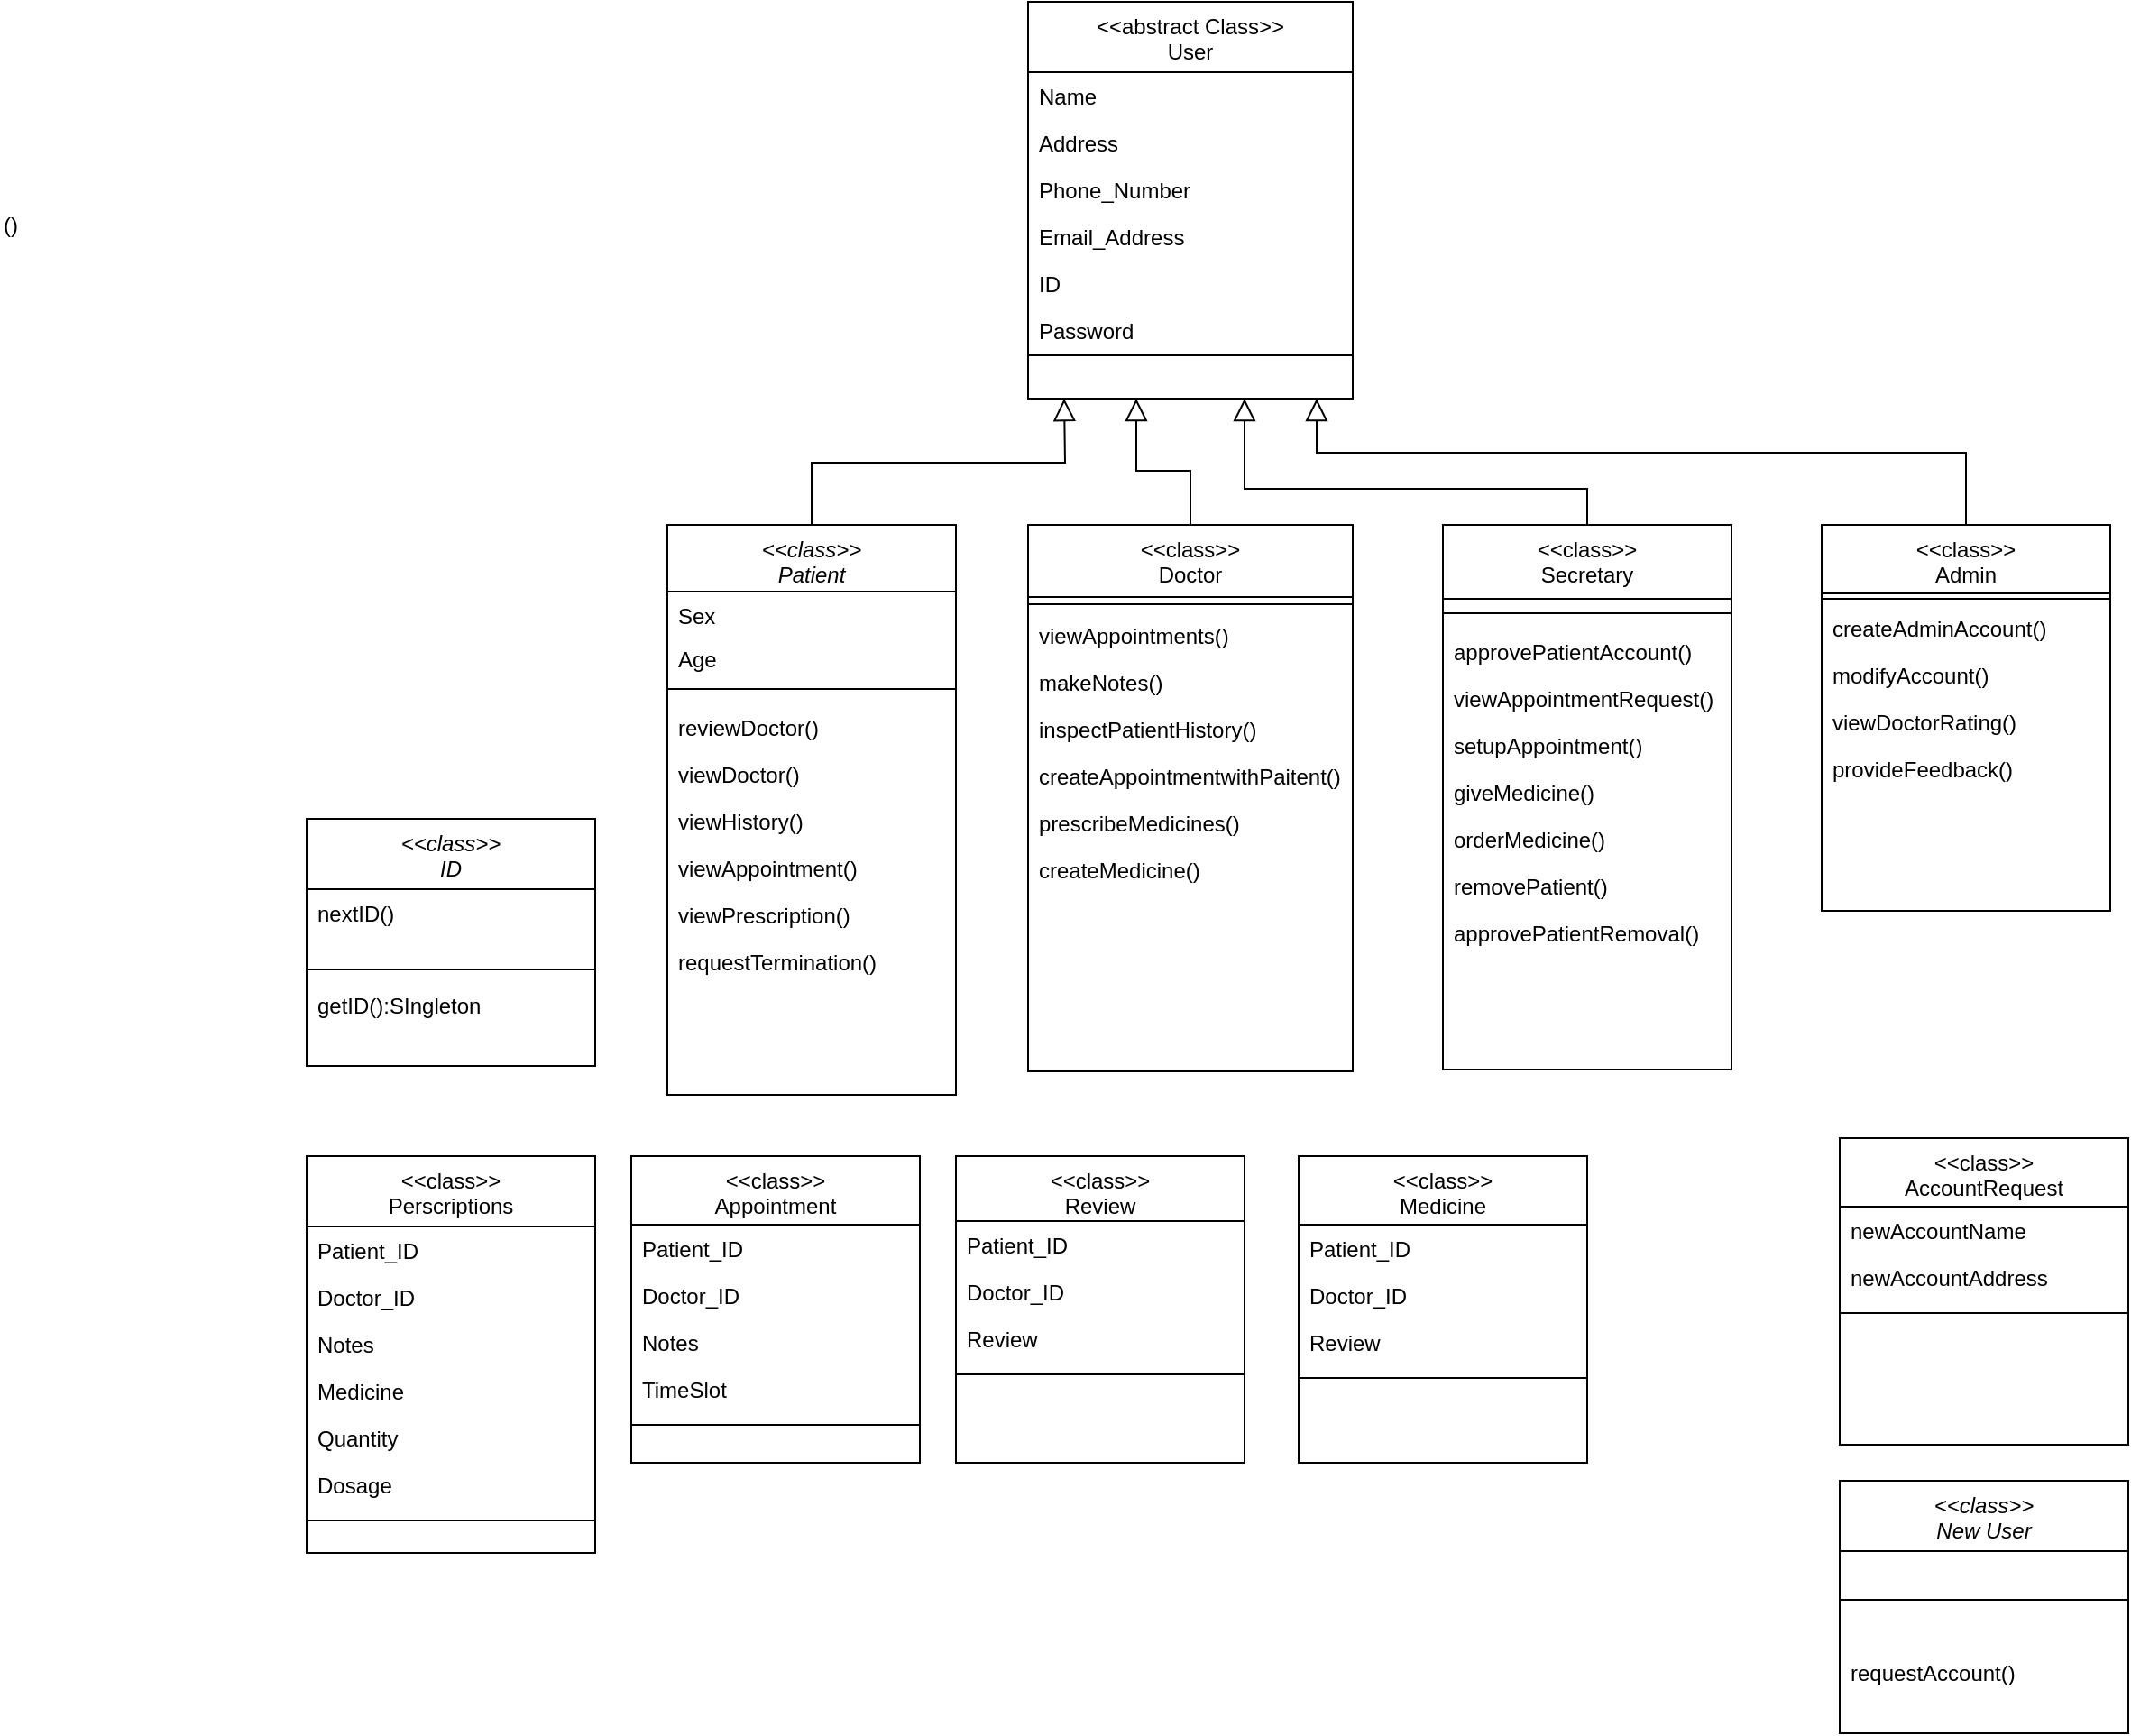 <mxfile version="12.4.9" type="device"><diagram id="C5RBs43oDa-KdzZeNtuy" name="Page-1"><mxGraphModel dx="2222" dy="1145" grid="1" gridSize="10" guides="1" tooltips="1" connect="1" arrows="1" fold="1" page="0" pageScale="1" pageWidth="827" pageHeight="1169" math="0" shadow="0"><root><mxCell id="WIyWlLk6GJQsqaUBKTNV-0"/><mxCell id="WIyWlLk6GJQsqaUBKTNV-1" parent="WIyWlLk6GJQsqaUBKTNV-0"/><mxCell id="ZJnkqC-LDZO8bb2-KpBC-83" style="edgeStyle=orthogonalEdgeStyle;rounded=0;orthogonalLoop=1;jettySize=auto;html=1;exitX=0.5;exitY=0;exitDx=0;exitDy=0;endArrow=block;endFill=0;startSize=8;endSize=10;" edge="1" parent="WIyWlLk6GJQsqaUBKTNV-1" source="zkfFHV4jXpPFQw0GAbJ--0"><mxGeometry relative="1" as="geometry"><mxPoint y="-40" as="targetPoint"/></mxGeometry></mxCell><mxCell id="zkfFHV4jXpPFQw0GAbJ--0" value="&lt;&lt;class&gt;&gt;&#10;Patient" style="swimlane;fontStyle=2;align=center;verticalAlign=top;childLayout=stackLayout;horizontal=1;startSize=37;horizontalStack=0;resizeParent=1;resizeLast=0;collapsible=1;marginBottom=0;rounded=0;shadow=0;strokeWidth=1;" parent="WIyWlLk6GJQsqaUBKTNV-1" vertex="1"><mxGeometry x="-220" y="30" width="160" height="316" as="geometry"><mxRectangle x="230" y="140" width="160" height="26" as="alternateBounds"/></mxGeometry></mxCell><mxCell id="zkfFHV4jXpPFQw0GAbJ--3" value="Sex" style="text;align=left;verticalAlign=top;spacingLeft=4;spacingRight=4;overflow=hidden;rotatable=0;points=[[0,0.5],[1,0.5]];portConstraint=eastwest;rounded=0;shadow=0;html=0;" parent="zkfFHV4jXpPFQw0GAbJ--0" vertex="1"><mxGeometry y="37" width="160" height="24" as="geometry"/></mxCell><mxCell id="ZJnkqC-LDZO8bb2-KpBC-3" value="Age" style="text;align=left;verticalAlign=top;spacingLeft=4;spacingRight=4;overflow=hidden;rotatable=0;points=[[0,0.5],[1,0.5]];portConstraint=eastwest;rounded=0;shadow=0;html=0;" vertex="1" parent="zkfFHV4jXpPFQw0GAbJ--0"><mxGeometry y="61" width="160" height="22" as="geometry"/></mxCell><mxCell id="zkfFHV4jXpPFQw0GAbJ--4" value="" style="line;html=1;strokeWidth=1;align=left;verticalAlign=middle;spacingTop=-1;spacingLeft=3;spacingRight=3;rotatable=0;labelPosition=right;points=[];portConstraint=eastwest;" parent="zkfFHV4jXpPFQw0GAbJ--0" vertex="1"><mxGeometry y="83" width="160" height="16" as="geometry"/></mxCell><mxCell id="zkfFHV4jXpPFQw0GAbJ--5" value="reviewDoctor()" style="text;align=left;verticalAlign=top;spacingLeft=4;spacingRight=4;overflow=hidden;rotatable=0;points=[[0,0.5],[1,0.5]];portConstraint=eastwest;" parent="zkfFHV4jXpPFQw0GAbJ--0" vertex="1"><mxGeometry y="99" width="160" height="26" as="geometry"/></mxCell><mxCell id="ZJnkqC-LDZO8bb2-KpBC-52" value="viewDoctor()" style="text;align=left;verticalAlign=top;spacingLeft=4;spacingRight=4;overflow=hidden;rotatable=0;points=[[0,0.5],[1,0.5]];portConstraint=eastwest;" vertex="1" parent="zkfFHV4jXpPFQw0GAbJ--0"><mxGeometry y="125" width="160" height="26" as="geometry"/></mxCell><mxCell id="ZJnkqC-LDZO8bb2-KpBC-53" value="viewHistory()" style="text;align=left;verticalAlign=top;spacingLeft=4;spacingRight=4;overflow=hidden;rotatable=0;points=[[0,0.5],[1,0.5]];portConstraint=eastwest;" vertex="1" parent="zkfFHV4jXpPFQw0GAbJ--0"><mxGeometry y="151" width="160" height="26" as="geometry"/></mxCell><mxCell id="ZJnkqC-LDZO8bb2-KpBC-54" value="viewAppointment()" style="text;align=left;verticalAlign=top;spacingLeft=4;spacingRight=4;overflow=hidden;rotatable=0;points=[[0,0.5],[1,0.5]];portConstraint=eastwest;" vertex="1" parent="zkfFHV4jXpPFQw0GAbJ--0"><mxGeometry y="177" width="160" height="26" as="geometry"/></mxCell><mxCell id="ZJnkqC-LDZO8bb2-KpBC-55" value="viewPrescription()" style="text;align=left;verticalAlign=top;spacingLeft=4;spacingRight=4;overflow=hidden;rotatable=0;points=[[0,0.5],[1,0.5]];portConstraint=eastwest;" vertex="1" parent="zkfFHV4jXpPFQw0GAbJ--0"><mxGeometry y="203" width="160" height="26" as="geometry"/></mxCell><mxCell id="ZJnkqC-LDZO8bb2-KpBC-56" value="requestTermination()" style="text;align=left;verticalAlign=top;spacingLeft=4;spacingRight=4;overflow=hidden;rotatable=0;points=[[0,0.5],[1,0.5]];portConstraint=eastwest;" vertex="1" parent="zkfFHV4jXpPFQw0GAbJ--0"><mxGeometry y="229" width="160" height="26" as="geometry"/></mxCell><mxCell id="zkfFHV4jXpPFQw0GAbJ--6" value="&lt;&lt;class&gt;&gt;&#10;Secretary" style="swimlane;fontStyle=0;align=center;verticalAlign=top;childLayout=stackLayout;horizontal=1;startSize=41;horizontalStack=0;resizeParent=1;resizeLast=0;collapsible=1;marginBottom=0;rounded=0;shadow=0;strokeWidth=1;" parent="WIyWlLk6GJQsqaUBKTNV-1" vertex="1"><mxGeometry x="210" y="30" width="160" height="302" as="geometry"><mxRectangle x="130" y="380" width="160" height="26" as="alternateBounds"/></mxGeometry></mxCell><mxCell id="zkfFHV4jXpPFQw0GAbJ--9" value="" style="line;html=1;strokeWidth=1;align=left;verticalAlign=middle;spacingTop=-1;spacingLeft=3;spacingRight=3;rotatable=0;labelPosition=right;points=[];portConstraint=eastwest;" parent="zkfFHV4jXpPFQw0GAbJ--6" vertex="1"><mxGeometry y="41" width="160" height="16" as="geometry"/></mxCell><mxCell id="ZJnkqC-LDZO8bb2-KpBC-62" value="approvePatientAccount()" style="text;align=left;verticalAlign=top;spacingLeft=4;spacingRight=4;overflow=hidden;rotatable=0;points=[[0,0.5],[1,0.5]];portConstraint=eastwest;rounded=0;shadow=0;html=0;" vertex="1" parent="zkfFHV4jXpPFQw0GAbJ--6"><mxGeometry y="57" width="160" height="26" as="geometry"/></mxCell><mxCell id="ZJnkqC-LDZO8bb2-KpBC-63" value="viewAppointmentRequest()" style="text;align=left;verticalAlign=top;spacingLeft=4;spacingRight=4;overflow=hidden;rotatable=0;points=[[0,0.5],[1,0.5]];portConstraint=eastwest;rounded=0;shadow=0;html=0;" vertex="1" parent="zkfFHV4jXpPFQw0GAbJ--6"><mxGeometry y="83" width="160" height="26" as="geometry"/></mxCell><mxCell id="ZJnkqC-LDZO8bb2-KpBC-64" value="setupAppointment()" style="text;align=left;verticalAlign=top;spacingLeft=4;spacingRight=4;overflow=hidden;rotatable=0;points=[[0,0.5],[1,0.5]];portConstraint=eastwest;rounded=0;shadow=0;html=0;" vertex="1" parent="zkfFHV4jXpPFQw0GAbJ--6"><mxGeometry y="109" width="160" height="26" as="geometry"/></mxCell><mxCell id="ZJnkqC-LDZO8bb2-KpBC-65" value="giveMedicine()" style="text;align=left;verticalAlign=top;spacingLeft=4;spacingRight=4;overflow=hidden;rotatable=0;points=[[0,0.5],[1,0.5]];portConstraint=eastwest;rounded=0;shadow=0;html=0;" vertex="1" parent="zkfFHV4jXpPFQw0GAbJ--6"><mxGeometry y="135" width="160" height="26" as="geometry"/></mxCell><mxCell id="ZJnkqC-LDZO8bb2-KpBC-66" value="orderMedicine()" style="text;align=left;verticalAlign=top;spacingLeft=4;spacingRight=4;overflow=hidden;rotatable=0;points=[[0,0.5],[1,0.5]];portConstraint=eastwest;rounded=0;shadow=0;html=0;" vertex="1" parent="zkfFHV4jXpPFQw0GAbJ--6"><mxGeometry y="161" width="160" height="26" as="geometry"/></mxCell><mxCell id="ZJnkqC-LDZO8bb2-KpBC-67" value="removePatient()" style="text;align=left;verticalAlign=top;spacingLeft=4;spacingRight=4;overflow=hidden;rotatable=0;points=[[0,0.5],[1,0.5]];portConstraint=eastwest;rounded=0;shadow=0;html=0;" vertex="1" parent="zkfFHV4jXpPFQw0GAbJ--6"><mxGeometry y="187" width="160" height="26" as="geometry"/></mxCell><mxCell id="ZJnkqC-LDZO8bb2-KpBC-68" value="approvePatientRemoval()" style="text;align=left;verticalAlign=top;spacingLeft=4;spacingRight=4;overflow=hidden;rotatable=0;points=[[0,0.5],[1,0.5]];portConstraint=eastwest;rounded=0;shadow=0;html=0;" vertex="1" parent="zkfFHV4jXpPFQw0GAbJ--6"><mxGeometry y="213" width="160" height="26" as="geometry"/></mxCell><mxCell id="zkfFHV4jXpPFQw0GAbJ--13" value="&lt;&lt;class&gt;&gt;&#10;Admin" style="swimlane;fontStyle=0;align=center;verticalAlign=top;childLayout=stackLayout;horizontal=1;startSize=38;horizontalStack=0;resizeParent=1;resizeLast=0;collapsible=1;marginBottom=0;rounded=0;shadow=0;strokeWidth=1;" parent="WIyWlLk6GJQsqaUBKTNV-1" vertex="1"><mxGeometry x="420" y="30" width="160" height="214" as="geometry"><mxRectangle x="340" y="380" width="170" height="26" as="alternateBounds"/></mxGeometry></mxCell><mxCell id="zkfFHV4jXpPFQw0GAbJ--15" value="" style="line;html=1;strokeWidth=1;align=left;verticalAlign=middle;spacingTop=-1;spacingLeft=3;spacingRight=3;rotatable=0;labelPosition=right;points=[];portConstraint=eastwest;" parent="zkfFHV4jXpPFQw0GAbJ--13" vertex="1"><mxGeometry y="38" width="160" height="6" as="geometry"/></mxCell><mxCell id="ZJnkqC-LDZO8bb2-KpBC-58" value="createAdminAccount()" style="text;align=left;verticalAlign=top;spacingLeft=4;spacingRight=4;overflow=hidden;rotatable=0;points=[[0,0.5],[1,0.5]];portConstraint=eastwest;rounded=0;shadow=0;html=0;" vertex="1" parent="zkfFHV4jXpPFQw0GAbJ--13"><mxGeometry y="44" width="160" height="26" as="geometry"/></mxCell><mxCell id="ZJnkqC-LDZO8bb2-KpBC-59" value="modifyAccount()" style="text;align=left;verticalAlign=top;spacingLeft=4;spacingRight=4;overflow=hidden;rotatable=0;points=[[0,0.5],[1,0.5]];portConstraint=eastwest;rounded=0;shadow=0;html=0;" vertex="1" parent="zkfFHV4jXpPFQw0GAbJ--13"><mxGeometry y="70" width="160" height="26" as="geometry"/></mxCell><mxCell id="ZJnkqC-LDZO8bb2-KpBC-60" value="viewDoctorRating()" style="text;align=left;verticalAlign=top;spacingLeft=4;spacingRight=4;overflow=hidden;rotatable=0;points=[[0,0.5],[1,0.5]];portConstraint=eastwest;rounded=0;shadow=0;html=0;" vertex="1" parent="zkfFHV4jXpPFQw0GAbJ--13"><mxGeometry y="96" width="160" height="26" as="geometry"/></mxCell><mxCell id="ZJnkqC-LDZO8bb2-KpBC-61" value="provideFeedback()" style="text;align=left;verticalAlign=top;spacingLeft=4;spacingRight=4;overflow=hidden;rotatable=0;points=[[0,0.5],[1,0.5]];portConstraint=eastwest;rounded=0;shadow=0;html=0;" vertex="1" parent="zkfFHV4jXpPFQw0GAbJ--13"><mxGeometry y="122" width="160" height="26" as="geometry"/></mxCell><mxCell id="zkfFHV4jXpPFQw0GAbJ--17" value="&lt;&lt;class&gt;&gt;&#10;Doctor" style="swimlane;fontStyle=0;align=center;verticalAlign=top;childLayout=stackLayout;horizontal=1;startSize=40;horizontalStack=0;resizeParent=1;resizeLast=0;collapsible=1;marginBottom=0;rounded=0;shadow=0;strokeWidth=1;" parent="WIyWlLk6GJQsqaUBKTNV-1" vertex="1"><mxGeometry x="-20" y="30" width="180" height="303" as="geometry"><mxRectangle x="550" y="140" width="160" height="26" as="alternateBounds"/></mxGeometry></mxCell><mxCell id="zkfFHV4jXpPFQw0GAbJ--23" value="" style="line;html=1;strokeWidth=1;align=left;verticalAlign=middle;spacingTop=-1;spacingLeft=3;spacingRight=3;rotatable=0;labelPosition=right;points=[];portConstraint=eastwest;" parent="zkfFHV4jXpPFQw0GAbJ--17" vertex="1"><mxGeometry y="40" width="180" height="8" as="geometry"/></mxCell><mxCell id="ZJnkqC-LDZO8bb2-KpBC-45" value="viewAppointments()" style="text;align=left;verticalAlign=top;spacingLeft=4;spacingRight=4;overflow=hidden;rotatable=0;points=[[0,0.5],[1,0.5]];portConstraint=eastwest;" vertex="1" parent="zkfFHV4jXpPFQw0GAbJ--17"><mxGeometry y="48" width="180" height="26" as="geometry"/></mxCell><mxCell id="ZJnkqC-LDZO8bb2-KpBC-46" value="makeNotes()" style="text;align=left;verticalAlign=top;spacingLeft=4;spacingRight=4;overflow=hidden;rotatable=0;points=[[0,0.5],[1,0.5]];portConstraint=eastwest;" vertex="1" parent="zkfFHV4jXpPFQw0GAbJ--17"><mxGeometry y="74" width="180" height="26" as="geometry"/></mxCell><mxCell id="ZJnkqC-LDZO8bb2-KpBC-47" value="inspectPatientHistory()" style="text;align=left;verticalAlign=top;spacingLeft=4;spacingRight=4;overflow=hidden;rotatable=0;points=[[0,0.5],[1,0.5]];portConstraint=eastwest;" vertex="1" parent="zkfFHV4jXpPFQw0GAbJ--17"><mxGeometry y="100" width="180" height="26" as="geometry"/></mxCell><mxCell id="ZJnkqC-LDZO8bb2-KpBC-48" value="createAppointmentwithPaitent()" style="text;align=left;verticalAlign=top;spacingLeft=4;spacingRight=4;overflow=hidden;rotatable=0;points=[[0,0.5],[1,0.5]];portConstraint=eastwest;" vertex="1" parent="zkfFHV4jXpPFQw0GAbJ--17"><mxGeometry y="126" width="180" height="26" as="geometry"/></mxCell><mxCell id="ZJnkqC-LDZO8bb2-KpBC-49" value="prescribeMedicines()" style="text;align=left;verticalAlign=top;spacingLeft=4;spacingRight=4;overflow=hidden;rotatable=0;points=[[0,0.5],[1,0.5]];portConstraint=eastwest;" vertex="1" parent="zkfFHV4jXpPFQw0GAbJ--17"><mxGeometry y="152" width="180" height="26" as="geometry"/></mxCell><mxCell id="ZJnkqC-LDZO8bb2-KpBC-51" value="createMedicine()" style="text;align=left;verticalAlign=top;spacingLeft=4;spacingRight=4;overflow=hidden;rotatable=0;points=[[0,0.5],[1,0.5]];portConstraint=eastwest;" vertex="1" parent="zkfFHV4jXpPFQw0GAbJ--17"><mxGeometry y="178" width="180" height="26" as="geometry"/></mxCell><mxCell id="ZJnkqC-LDZO8bb2-KpBC-14" value="&lt;&lt;class&gt;&gt;&#10;Perscriptions" style="swimlane;fontStyle=0;align=center;verticalAlign=top;childLayout=stackLayout;horizontal=1;startSize=39;horizontalStack=0;resizeParent=1;resizeLast=0;collapsible=1;marginBottom=0;rounded=0;shadow=0;strokeWidth=1;" vertex="1" parent="WIyWlLk6GJQsqaUBKTNV-1"><mxGeometry x="-420" y="380" width="160" height="220" as="geometry"><mxRectangle x="550" y="140" width="160" height="26" as="alternateBounds"/></mxGeometry></mxCell><mxCell id="ZJnkqC-LDZO8bb2-KpBC-15" value="Patient_ID" style="text;align=left;verticalAlign=top;spacingLeft=4;spacingRight=4;overflow=hidden;rotatable=0;points=[[0,0.5],[1,0.5]];portConstraint=eastwest;" vertex="1" parent="ZJnkqC-LDZO8bb2-KpBC-14"><mxGeometry y="39" width="160" height="26" as="geometry"/></mxCell><mxCell id="ZJnkqC-LDZO8bb2-KpBC-16" value="Doctor_ID" style="text;align=left;verticalAlign=top;spacingLeft=4;spacingRight=4;overflow=hidden;rotatable=0;points=[[0,0.5],[1,0.5]];portConstraint=eastwest;rounded=0;shadow=0;html=0;" vertex="1" parent="ZJnkqC-LDZO8bb2-KpBC-14"><mxGeometry y="65" width="160" height="26" as="geometry"/></mxCell><mxCell id="ZJnkqC-LDZO8bb2-KpBC-17" value="Notes" style="text;align=left;verticalAlign=top;spacingLeft=4;spacingRight=4;overflow=hidden;rotatable=0;points=[[0,0.5],[1,0.5]];portConstraint=eastwest;rounded=0;shadow=0;html=0;" vertex="1" parent="ZJnkqC-LDZO8bb2-KpBC-14"><mxGeometry y="91" width="160" height="26" as="geometry"/></mxCell><mxCell id="ZJnkqC-LDZO8bb2-KpBC-20" value="Medicine" style="text;align=left;verticalAlign=top;spacingLeft=4;spacingRight=4;overflow=hidden;rotatable=0;points=[[0,0.5],[1,0.5]];portConstraint=eastwest;rounded=0;shadow=0;html=0;" vertex="1" parent="ZJnkqC-LDZO8bb2-KpBC-14"><mxGeometry y="117" width="160" height="26" as="geometry"/></mxCell><mxCell id="ZJnkqC-LDZO8bb2-KpBC-21" value="Quantity" style="text;align=left;verticalAlign=top;spacingLeft=4;spacingRight=4;overflow=hidden;rotatable=0;points=[[0,0.5],[1,0.5]];portConstraint=eastwest;rounded=0;shadow=0;html=0;" vertex="1" parent="ZJnkqC-LDZO8bb2-KpBC-14"><mxGeometry y="143" width="160" height="26" as="geometry"/></mxCell><mxCell id="ZJnkqC-LDZO8bb2-KpBC-22" value="Dosage" style="text;align=left;verticalAlign=top;spacingLeft=4;spacingRight=4;overflow=hidden;rotatable=0;points=[[0,0.5],[1,0.5]];portConstraint=eastwest;rounded=0;shadow=0;html=0;" vertex="1" parent="ZJnkqC-LDZO8bb2-KpBC-14"><mxGeometry y="169" width="160" height="26" as="geometry"/></mxCell><mxCell id="ZJnkqC-LDZO8bb2-KpBC-18" value="" style="line;html=1;strokeWidth=1;align=left;verticalAlign=middle;spacingTop=-1;spacingLeft=3;spacingRight=3;rotatable=0;labelPosition=right;points=[];portConstraint=eastwest;" vertex="1" parent="ZJnkqC-LDZO8bb2-KpBC-14"><mxGeometry y="195" width="160" height="14" as="geometry"/></mxCell><mxCell id="ZJnkqC-LDZO8bb2-KpBC-23" value="&lt;&lt;class&gt;&gt;&#10;Review" style="swimlane;fontStyle=0;align=center;verticalAlign=top;childLayout=stackLayout;horizontal=1;startSize=36;horizontalStack=0;resizeParent=1;resizeLast=0;collapsible=1;marginBottom=0;rounded=0;shadow=0;strokeWidth=1;" vertex="1" parent="WIyWlLk6GJQsqaUBKTNV-1"><mxGeometry x="-60" y="380" width="160" height="170" as="geometry"><mxRectangle x="550" y="140" width="160" height="26" as="alternateBounds"/></mxGeometry></mxCell><mxCell id="ZJnkqC-LDZO8bb2-KpBC-24" value="Patient_ID" style="text;align=left;verticalAlign=top;spacingLeft=4;spacingRight=4;overflow=hidden;rotatable=0;points=[[0,0.5],[1,0.5]];portConstraint=eastwest;" vertex="1" parent="ZJnkqC-LDZO8bb2-KpBC-23"><mxGeometry y="36" width="160" height="26" as="geometry"/></mxCell><mxCell id="ZJnkqC-LDZO8bb2-KpBC-25" value="Doctor_ID" style="text;align=left;verticalAlign=top;spacingLeft=4;spacingRight=4;overflow=hidden;rotatable=0;points=[[0,0.5],[1,0.5]];portConstraint=eastwest;rounded=0;shadow=0;html=0;" vertex="1" parent="ZJnkqC-LDZO8bb2-KpBC-23"><mxGeometry y="62" width="160" height="26" as="geometry"/></mxCell><mxCell id="ZJnkqC-LDZO8bb2-KpBC-26" value="Review" style="text;align=left;verticalAlign=top;spacingLeft=4;spacingRight=4;overflow=hidden;rotatable=0;points=[[0,0.5],[1,0.5]];portConstraint=eastwest;rounded=0;shadow=0;html=0;" vertex="1" parent="ZJnkqC-LDZO8bb2-KpBC-23"><mxGeometry y="88" width="160" height="26" as="geometry"/></mxCell><mxCell id="ZJnkqC-LDZO8bb2-KpBC-30" value="" style="line;html=1;strokeWidth=1;align=left;verticalAlign=middle;spacingTop=-1;spacingLeft=3;spacingRight=3;rotatable=0;labelPosition=right;points=[];portConstraint=eastwest;" vertex="1" parent="ZJnkqC-LDZO8bb2-KpBC-23"><mxGeometry y="114" width="160" height="14" as="geometry"/></mxCell><mxCell id="ZJnkqC-LDZO8bb2-KpBC-31" value="&lt;&lt;class&gt;&gt;&#10;Appointment" style="swimlane;fontStyle=0;align=center;verticalAlign=top;childLayout=stackLayout;horizontal=1;startSize=38;horizontalStack=0;resizeParent=1;resizeLast=0;collapsible=1;marginBottom=0;rounded=0;shadow=0;strokeWidth=1;" vertex="1" parent="WIyWlLk6GJQsqaUBKTNV-1"><mxGeometry x="-240" y="380" width="160" height="170" as="geometry"><mxRectangle x="550" y="140" width="160" height="26" as="alternateBounds"/></mxGeometry></mxCell><mxCell id="ZJnkqC-LDZO8bb2-KpBC-32" value="Patient_ID" style="text;align=left;verticalAlign=top;spacingLeft=4;spacingRight=4;overflow=hidden;rotatable=0;points=[[0,0.5],[1,0.5]];portConstraint=eastwest;" vertex="1" parent="ZJnkqC-LDZO8bb2-KpBC-31"><mxGeometry y="38" width="160" height="26" as="geometry"/></mxCell><mxCell id="ZJnkqC-LDZO8bb2-KpBC-33" value="Doctor_ID" style="text;align=left;verticalAlign=top;spacingLeft=4;spacingRight=4;overflow=hidden;rotatable=0;points=[[0,0.5],[1,0.5]];portConstraint=eastwest;rounded=0;shadow=0;html=0;" vertex="1" parent="ZJnkqC-LDZO8bb2-KpBC-31"><mxGeometry y="64" width="160" height="26" as="geometry"/></mxCell><mxCell id="ZJnkqC-LDZO8bb2-KpBC-34" value="Notes" style="text;align=left;verticalAlign=top;spacingLeft=4;spacingRight=4;overflow=hidden;rotatable=0;points=[[0,0.5],[1,0.5]];portConstraint=eastwest;rounded=0;shadow=0;html=0;" vertex="1" parent="ZJnkqC-LDZO8bb2-KpBC-31"><mxGeometry y="90" width="160" height="26" as="geometry"/></mxCell><mxCell id="ZJnkqC-LDZO8bb2-KpBC-87" value="TimeSlot" style="text;align=left;verticalAlign=top;spacingLeft=4;spacingRight=4;overflow=hidden;rotatable=0;points=[[0,0.5],[1,0.5]];portConstraint=eastwest;rounded=0;shadow=0;html=0;" vertex="1" parent="ZJnkqC-LDZO8bb2-KpBC-31"><mxGeometry y="116" width="160" height="26" as="geometry"/></mxCell><mxCell id="ZJnkqC-LDZO8bb2-KpBC-36" value="" style="line;html=1;strokeWidth=1;align=left;verticalAlign=middle;spacingTop=-1;spacingLeft=3;spacingRight=3;rotatable=0;labelPosition=right;points=[];portConstraint=eastwest;" vertex="1" parent="ZJnkqC-LDZO8bb2-KpBC-31"><mxGeometry y="142" width="160" height="14" as="geometry"/></mxCell><mxCell id="ZJnkqC-LDZO8bb2-KpBC-37" value="&lt;&lt;class&gt;&gt;&#10;New User" style="swimlane;fontStyle=2;align=center;verticalAlign=top;childLayout=stackLayout;horizontal=1;startSize=39;horizontalStack=0;resizeParent=1;resizeLast=0;collapsible=1;marginBottom=0;rounded=0;shadow=0;strokeWidth=1;" vertex="1" parent="WIyWlLk6GJQsqaUBKTNV-1"><mxGeometry x="430" y="560" width="160" height="140" as="geometry"><mxRectangle x="230" y="140" width="160" height="26" as="alternateBounds"/></mxGeometry></mxCell><mxCell id="ZJnkqC-LDZO8bb2-KpBC-43" value="" style="line;html=1;strokeWidth=1;align=left;verticalAlign=middle;spacingTop=-1;spacingLeft=3;spacingRight=3;rotatable=0;labelPosition=right;points=[];portConstraint=eastwest;" vertex="1" parent="ZJnkqC-LDZO8bb2-KpBC-37"><mxGeometry y="39" width="160" height="54" as="geometry"/></mxCell><mxCell id="ZJnkqC-LDZO8bb2-KpBC-44" value="requestAccount()&#10;" style="text;align=left;verticalAlign=top;spacingLeft=4;spacingRight=4;overflow=hidden;rotatable=0;points=[[0,0.5],[1,0.5]];portConstraint=eastwest;" vertex="1" parent="ZJnkqC-LDZO8bb2-KpBC-37"><mxGeometry y="93" width="160" height="38" as="geometry"/></mxCell><mxCell id="ZJnkqC-LDZO8bb2-KpBC-57" value="()" style="text;html=1;" vertex="1" parent="WIyWlLk6GJQsqaUBKTNV-1"><mxGeometry x="-590" y="-150" width="30" height="30" as="geometry"/></mxCell><mxCell id="ZJnkqC-LDZO8bb2-KpBC-69" value="&lt;&lt;abstract Class&gt;&gt;&#10;User" style="swimlane;fontStyle=0;align=center;verticalAlign=top;childLayout=stackLayout;horizontal=1;startSize=39;horizontalStack=0;resizeParent=1;resizeLast=0;collapsible=1;marginBottom=0;rounded=0;shadow=0;strokeWidth=1;" vertex="1" parent="WIyWlLk6GJQsqaUBKTNV-1"><mxGeometry x="-20" y="-260" width="180" height="220" as="geometry"><mxRectangle x="550" y="140" width="160" height="26" as="alternateBounds"/></mxGeometry></mxCell><mxCell id="ZJnkqC-LDZO8bb2-KpBC-70" value="Name" style="text;align=left;verticalAlign=top;spacingLeft=4;spacingRight=4;overflow=hidden;rotatable=0;points=[[0,0.5],[1,0.5]];portConstraint=eastwest;" vertex="1" parent="ZJnkqC-LDZO8bb2-KpBC-69"><mxGeometry y="39" width="180" height="26" as="geometry"/></mxCell><mxCell id="ZJnkqC-LDZO8bb2-KpBC-81" value="Address" style="text;align=left;verticalAlign=top;spacingLeft=4;spacingRight=4;overflow=hidden;rotatable=0;points=[[0,0.5],[1,0.5]];portConstraint=eastwest;" vertex="1" parent="ZJnkqC-LDZO8bb2-KpBC-69"><mxGeometry y="65" width="180" height="26" as="geometry"/></mxCell><mxCell id="ZJnkqC-LDZO8bb2-KpBC-71" value="Phone_Number" style="text;align=left;verticalAlign=top;spacingLeft=4;spacingRight=4;overflow=hidden;rotatable=0;points=[[0,0.5],[1,0.5]];portConstraint=eastwest;rounded=0;shadow=0;html=0;" vertex="1" parent="ZJnkqC-LDZO8bb2-KpBC-69"><mxGeometry y="91" width="180" height="26" as="geometry"/></mxCell><mxCell id="ZJnkqC-LDZO8bb2-KpBC-72" value="Email_Address" style="text;align=left;verticalAlign=top;spacingLeft=4;spacingRight=4;overflow=hidden;rotatable=0;points=[[0,0.5],[1,0.5]];portConstraint=eastwest;rounded=0;shadow=0;html=0;" vertex="1" parent="ZJnkqC-LDZO8bb2-KpBC-69"><mxGeometry y="117" width="180" height="26" as="geometry"/></mxCell><mxCell id="ZJnkqC-LDZO8bb2-KpBC-73" value="ID" style="text;align=left;verticalAlign=top;spacingLeft=4;spacingRight=4;overflow=hidden;rotatable=0;points=[[0,0.5],[1,0.5]];portConstraint=eastwest;rounded=0;shadow=0;html=0;" vertex="1" parent="ZJnkqC-LDZO8bb2-KpBC-69"><mxGeometry y="143" width="180" height="26" as="geometry"/></mxCell><mxCell id="ZJnkqC-LDZO8bb2-KpBC-82" value="Password" style="text;align=left;verticalAlign=top;spacingLeft=4;spacingRight=4;overflow=hidden;rotatable=0;points=[[0,0.5],[1,0.5]];portConstraint=eastwest;rounded=0;shadow=0;html=0;" vertex="1" parent="ZJnkqC-LDZO8bb2-KpBC-69"><mxGeometry y="169" width="180" height="26" as="geometry"/></mxCell><mxCell id="ZJnkqC-LDZO8bb2-KpBC-74" value="" style="line;html=1;strokeWidth=1;align=left;verticalAlign=middle;spacingTop=-1;spacingLeft=3;spacingRight=3;rotatable=0;labelPosition=right;points=[];portConstraint=eastwest;" vertex="1" parent="ZJnkqC-LDZO8bb2-KpBC-69"><mxGeometry y="195" width="180" height="2" as="geometry"/></mxCell><mxCell id="ZJnkqC-LDZO8bb2-KpBC-84" style="edgeStyle=orthogonalEdgeStyle;rounded=0;orthogonalLoop=1;jettySize=auto;html=1;exitX=0.5;exitY=0;exitDx=0;exitDy=0;endArrow=block;endFill=0;startSize=8;endSize=10;" edge="1" parent="WIyWlLk6GJQsqaUBKTNV-1" source="zkfFHV4jXpPFQw0GAbJ--17"><mxGeometry relative="1" as="geometry"><mxPoint x="60" y="10" as="sourcePoint"/><mxPoint x="40" y="-40" as="targetPoint"/><Array as="points"><mxPoint x="70"/><mxPoint x="40"/></Array></mxGeometry></mxCell><mxCell id="ZJnkqC-LDZO8bb2-KpBC-85" style="edgeStyle=orthogonalEdgeStyle;rounded=0;orthogonalLoop=1;jettySize=auto;html=1;exitX=0.5;exitY=0;exitDx=0;exitDy=0;endArrow=block;endFill=0;startSize=8;endSize=10;" edge="1" parent="WIyWlLk6GJQsqaUBKTNV-1" source="zkfFHV4jXpPFQw0GAbJ--6"><mxGeometry relative="1" as="geometry"><mxPoint x="80" y="40" as="sourcePoint"/><mxPoint x="100" y="-40" as="targetPoint"/><Array as="points"><mxPoint x="290" y="10"/><mxPoint x="100" y="10"/></Array></mxGeometry></mxCell><mxCell id="ZJnkqC-LDZO8bb2-KpBC-86" style="edgeStyle=orthogonalEdgeStyle;rounded=0;orthogonalLoop=1;jettySize=auto;html=1;exitX=0.5;exitY=0;exitDx=0;exitDy=0;endArrow=block;endFill=0;startSize=8;endSize=10;" edge="1" parent="WIyWlLk6GJQsqaUBKTNV-1"><mxGeometry relative="1" as="geometry"><mxPoint x="500" y="30" as="sourcePoint"/><mxPoint x="140" y="-40" as="targetPoint"/><Array as="points"><mxPoint x="500" y="-10"/><mxPoint x="140" y="-10"/></Array></mxGeometry></mxCell><mxCell id="ZJnkqC-LDZO8bb2-KpBC-88" value="&lt;&lt;class&gt;&gt;&#10;Medicine" style="swimlane;fontStyle=0;align=center;verticalAlign=top;childLayout=stackLayout;horizontal=1;startSize=38;horizontalStack=0;resizeParent=1;resizeLast=0;collapsible=1;marginBottom=0;rounded=0;shadow=0;strokeWidth=1;" vertex="1" parent="WIyWlLk6GJQsqaUBKTNV-1"><mxGeometry x="130" y="380" width="160" height="170" as="geometry"><mxRectangle x="550" y="140" width="160" height="26" as="alternateBounds"/></mxGeometry></mxCell><mxCell id="ZJnkqC-LDZO8bb2-KpBC-89" value="Patient_ID" style="text;align=left;verticalAlign=top;spacingLeft=4;spacingRight=4;overflow=hidden;rotatable=0;points=[[0,0.5],[1,0.5]];portConstraint=eastwest;" vertex="1" parent="ZJnkqC-LDZO8bb2-KpBC-88"><mxGeometry y="38" width="160" height="26" as="geometry"/></mxCell><mxCell id="ZJnkqC-LDZO8bb2-KpBC-90" value="Doctor_ID" style="text;align=left;verticalAlign=top;spacingLeft=4;spacingRight=4;overflow=hidden;rotatable=0;points=[[0,0.5],[1,0.5]];portConstraint=eastwest;rounded=0;shadow=0;html=0;" vertex="1" parent="ZJnkqC-LDZO8bb2-KpBC-88"><mxGeometry y="64" width="160" height="26" as="geometry"/></mxCell><mxCell id="ZJnkqC-LDZO8bb2-KpBC-91" value="Review" style="text;align=left;verticalAlign=top;spacingLeft=4;spacingRight=4;overflow=hidden;rotatable=0;points=[[0,0.5],[1,0.5]];portConstraint=eastwest;rounded=0;shadow=0;html=0;" vertex="1" parent="ZJnkqC-LDZO8bb2-KpBC-88"><mxGeometry y="90" width="160" height="26" as="geometry"/></mxCell><mxCell id="ZJnkqC-LDZO8bb2-KpBC-92" value="" style="line;html=1;strokeWidth=1;align=left;verticalAlign=middle;spacingTop=-1;spacingLeft=3;spacingRight=3;rotatable=0;labelPosition=right;points=[];portConstraint=eastwest;" vertex="1" parent="ZJnkqC-LDZO8bb2-KpBC-88"><mxGeometry y="116" width="160" height="14" as="geometry"/></mxCell><mxCell id="ZJnkqC-LDZO8bb2-KpBC-93" value="&lt;&lt;class&gt;&gt;&#10;AccountRequest" style="swimlane;fontStyle=0;align=center;verticalAlign=top;childLayout=stackLayout;horizontal=1;startSize=38;horizontalStack=0;resizeParent=1;resizeLast=0;collapsible=1;marginBottom=0;rounded=0;shadow=0;strokeWidth=1;" vertex="1" parent="WIyWlLk6GJQsqaUBKTNV-1"><mxGeometry x="430" y="370" width="160" height="170" as="geometry"><mxRectangle x="550" y="140" width="160" height="26" as="alternateBounds"/></mxGeometry></mxCell><mxCell id="ZJnkqC-LDZO8bb2-KpBC-94" value="newAccountName" style="text;align=left;verticalAlign=top;spacingLeft=4;spacingRight=4;overflow=hidden;rotatable=0;points=[[0,0.5],[1,0.5]];portConstraint=eastwest;" vertex="1" parent="ZJnkqC-LDZO8bb2-KpBC-93"><mxGeometry y="38" width="160" height="26" as="geometry"/></mxCell><mxCell id="ZJnkqC-LDZO8bb2-KpBC-95" value="newAccountAddress" style="text;align=left;verticalAlign=top;spacingLeft=4;spacingRight=4;overflow=hidden;rotatable=0;points=[[0,0.5],[1,0.5]];portConstraint=eastwest;rounded=0;shadow=0;html=0;" vertex="1" parent="ZJnkqC-LDZO8bb2-KpBC-93"><mxGeometry y="64" width="160" height="26" as="geometry"/></mxCell><mxCell id="ZJnkqC-LDZO8bb2-KpBC-97" value="" style="line;html=1;strokeWidth=1;align=left;verticalAlign=middle;spacingTop=-1;spacingLeft=3;spacingRight=3;rotatable=0;labelPosition=right;points=[];portConstraint=eastwest;" vertex="1" parent="ZJnkqC-LDZO8bb2-KpBC-93"><mxGeometry y="90" width="160" height="14" as="geometry"/></mxCell><mxCell id="ZJnkqC-LDZO8bb2-KpBC-98" value="&lt;&lt;class&gt;&gt;&#10;ID" style="swimlane;fontStyle=2;align=center;verticalAlign=top;childLayout=stackLayout;horizontal=1;startSize=39;horizontalStack=0;resizeParent=1;resizeLast=0;collapsible=1;marginBottom=0;rounded=0;shadow=0;strokeWidth=1;" vertex="1" parent="WIyWlLk6GJQsqaUBKTNV-1"><mxGeometry x="-420" y="193" width="160" height="137" as="geometry"><mxRectangle x="230" y="140" width="160" height="26" as="alternateBounds"/></mxGeometry></mxCell><mxCell id="ZJnkqC-LDZO8bb2-KpBC-102" value="nextID()" style="text;align=left;verticalAlign=top;spacingLeft=4;spacingRight=4;overflow=hidden;rotatable=0;points=[[0,0.5],[1,0.5]];portConstraint=eastwest;" vertex="1" parent="ZJnkqC-LDZO8bb2-KpBC-98"><mxGeometry y="39" width="160" height="38" as="geometry"/></mxCell><mxCell id="ZJnkqC-LDZO8bb2-KpBC-99" value="" style="line;html=1;strokeWidth=1;align=left;verticalAlign=middle;spacingTop=-1;spacingLeft=3;spacingRight=3;rotatable=0;labelPosition=right;points=[];portConstraint=eastwest;" vertex="1" parent="ZJnkqC-LDZO8bb2-KpBC-98"><mxGeometry y="77" width="160" height="13" as="geometry"/></mxCell><mxCell id="ZJnkqC-LDZO8bb2-KpBC-100" value="getID():SIngleton" style="text;align=left;verticalAlign=top;spacingLeft=4;spacingRight=4;overflow=hidden;rotatable=0;points=[[0,0.5],[1,0.5]];portConstraint=eastwest;" vertex="1" parent="ZJnkqC-LDZO8bb2-KpBC-98"><mxGeometry y="90" width="160" height="29" as="geometry"/></mxCell></root></mxGraphModel></diagram></mxfile>
